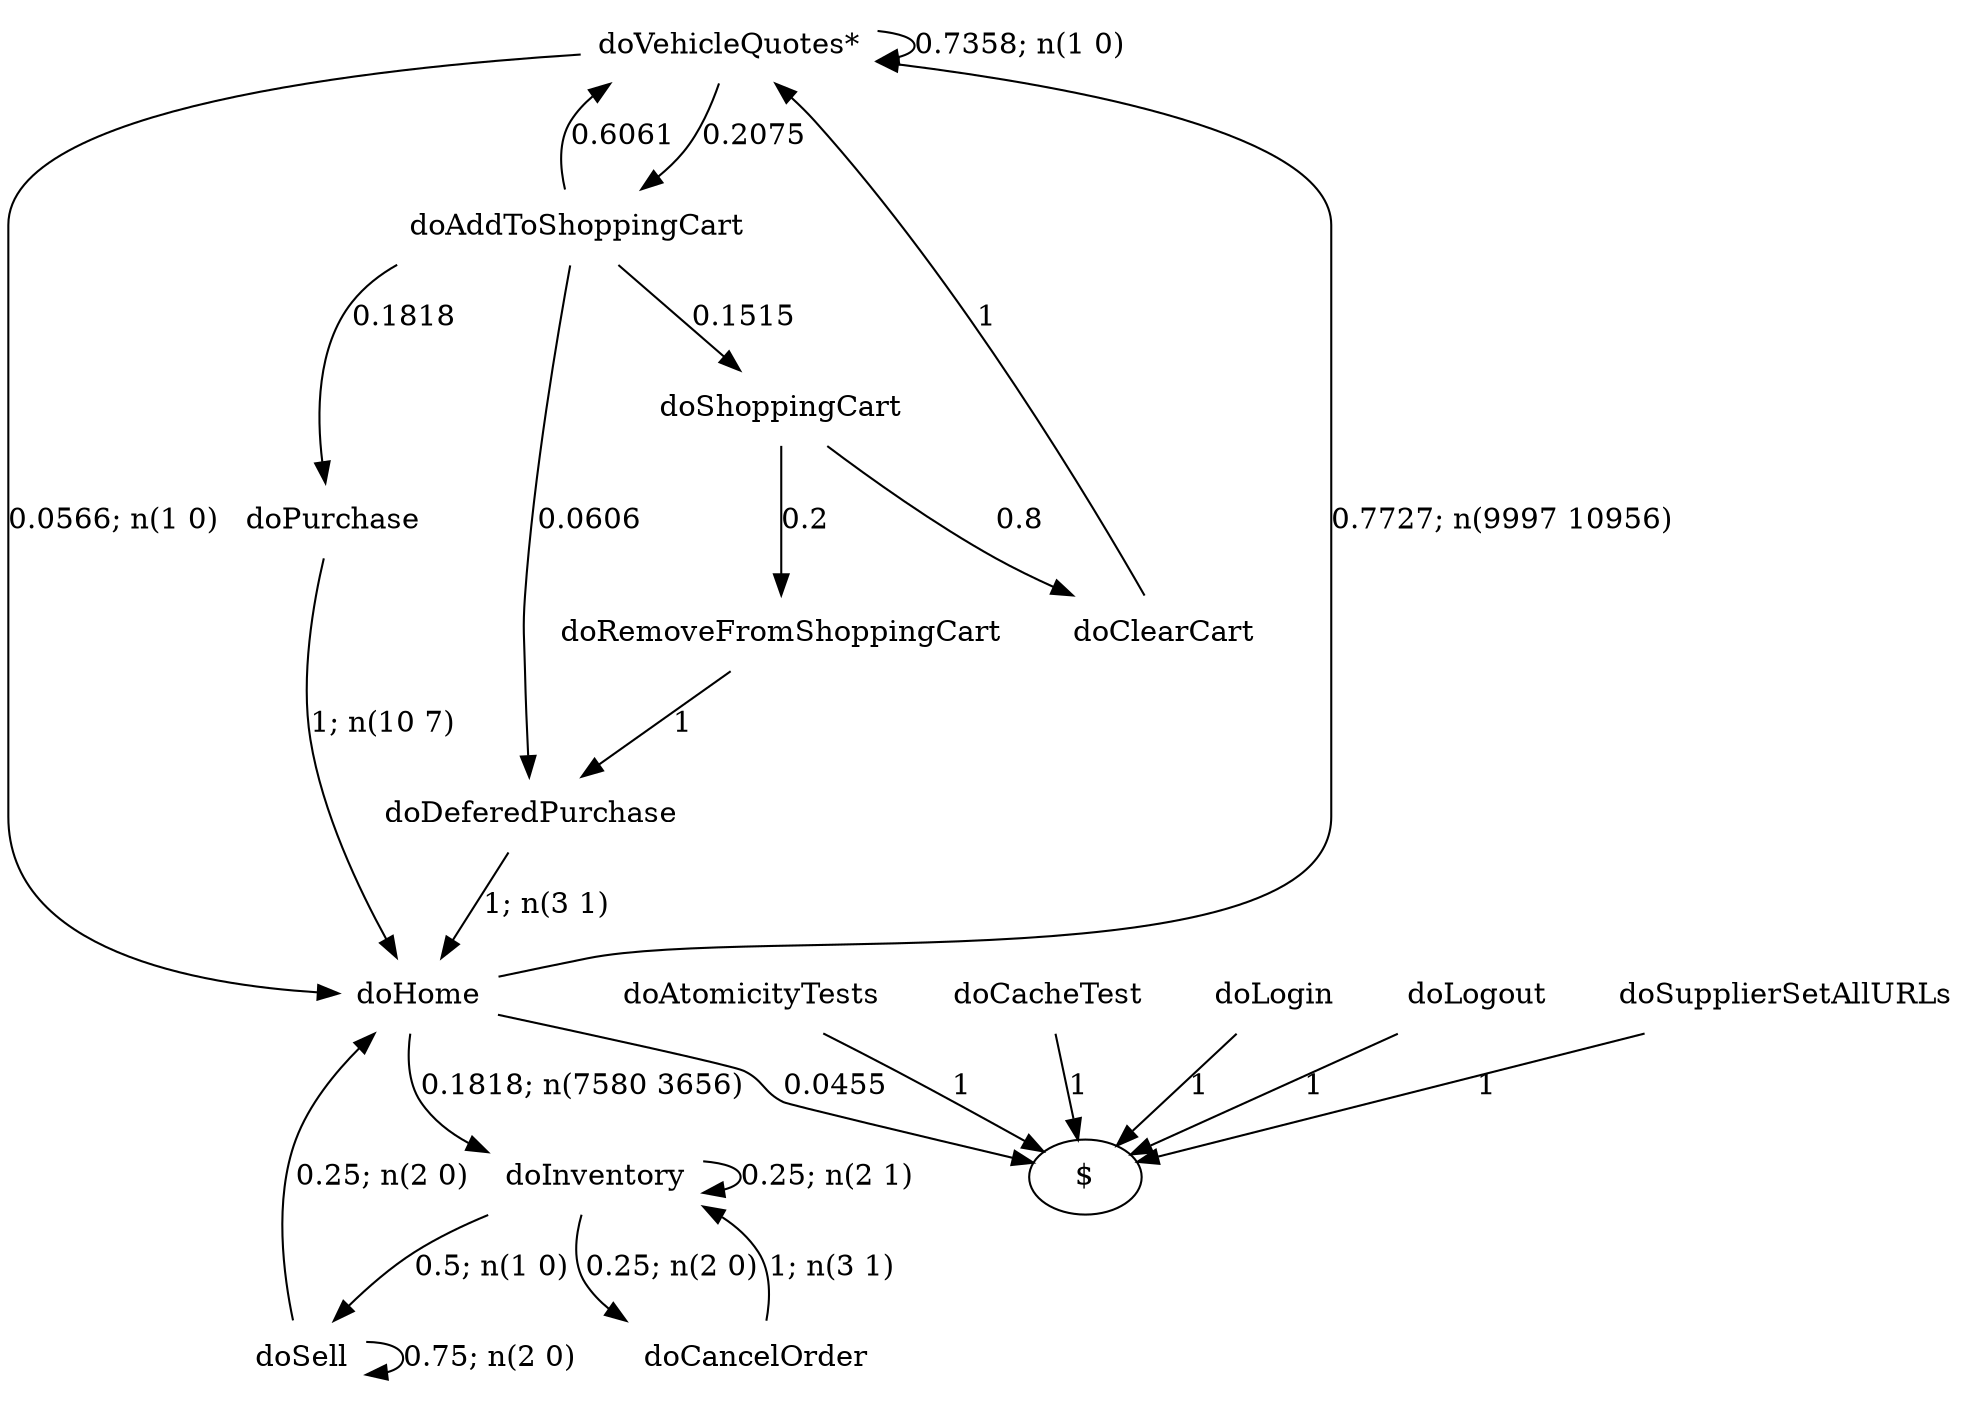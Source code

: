 digraph G {"doVehicleQuotes*" [label="doVehicleQuotes*",shape=none];"doSupplierSetAllURLs" [label="doSupplierSetAllURLs",shape=none];"doAtomicityTests" [label="doAtomicityTests",shape=none];"doCacheTest" [label="doCacheTest",shape=none];"doLogin" [label="doLogin",shape=none];"doAddToShoppingCart" [label="doAddToShoppingCart",shape=none];"doDeferedPurchase" [label="doDeferedPurchase",shape=none];"doHome" [label="doHome",shape=none];"doShoppingCart" [label="doShoppingCart",shape=none];"doClearCart" [label="doClearCart",shape=none];"doPurchase" [label="doPurchase",shape=none];"doInventory" [label="doInventory",shape=none];"doSell" [label="doSell",shape=none];"doLogout" [label="doLogout",shape=none];"doCancelOrder" [label="doCancelOrder",shape=none];"doRemoveFromShoppingCart" [label="doRemoveFromShoppingCart",shape=none];"doVehicleQuotes*"->"doVehicleQuotes*" [style=solid,label="0.7358; n(1 0)"];"doVehicleQuotes*"->"doAddToShoppingCart" [style=solid,label="0.2075"];"doVehicleQuotes*"->"doHome" [style=solid,label="0.0566; n(1 0)"];"doSupplierSetAllURLs"->"$" [style=solid,label="1"];"doAtomicityTests"->"$" [style=solid,label="1"];"doCacheTest"->"$" [style=solid,label="1"];"doLogin"->"$" [style=solid,label="1"];"doAddToShoppingCart"->"doVehicleQuotes*" [style=solid,label="0.6061"];"doAddToShoppingCart"->"doDeferedPurchase" [style=solid,label="0.0606"];"doAddToShoppingCart"->"doShoppingCart" [style=solid,label="0.1515"];"doAddToShoppingCart"->"doPurchase" [style=solid,label="0.1818"];"doDeferedPurchase"->"doHome" [style=solid,label="1; n(3 1)"];"doHome"->"doVehicleQuotes*" [style=solid,label="0.7727; n(9997 10956)"];"doHome"->"doInventory" [style=solid,label="0.1818; n(7580 3656)"];"doHome"->"$" [style=solid,label="0.0455"];"doShoppingCart"->"doClearCart" [style=solid,label="0.8"];"doShoppingCart"->"doRemoveFromShoppingCart" [style=solid,label="0.2"];"doClearCart"->"doVehicleQuotes*" [style=solid,label="1"];"doPurchase"->"doHome" [style=solid,label="1; n(10 7)"];"doInventory"->"doInventory" [style=solid,label="0.25; n(2 1)"];"doInventory"->"doSell" [style=solid,label="0.5; n(1 0)"];"doInventory"->"doCancelOrder" [style=solid,label="0.25; n(2 0)"];"doSell"->"doHome" [style=solid,label="0.25; n(2 0)"];"doSell"->"doSell" [style=solid,label="0.75; n(2 0)"];"doLogout"->"$" [style=solid,label="1"];"doCancelOrder"->"doInventory" [style=solid,label="1; n(3 1)"];"doRemoveFromShoppingCart"->"doDeferedPurchase" [style=solid,label="1"];}